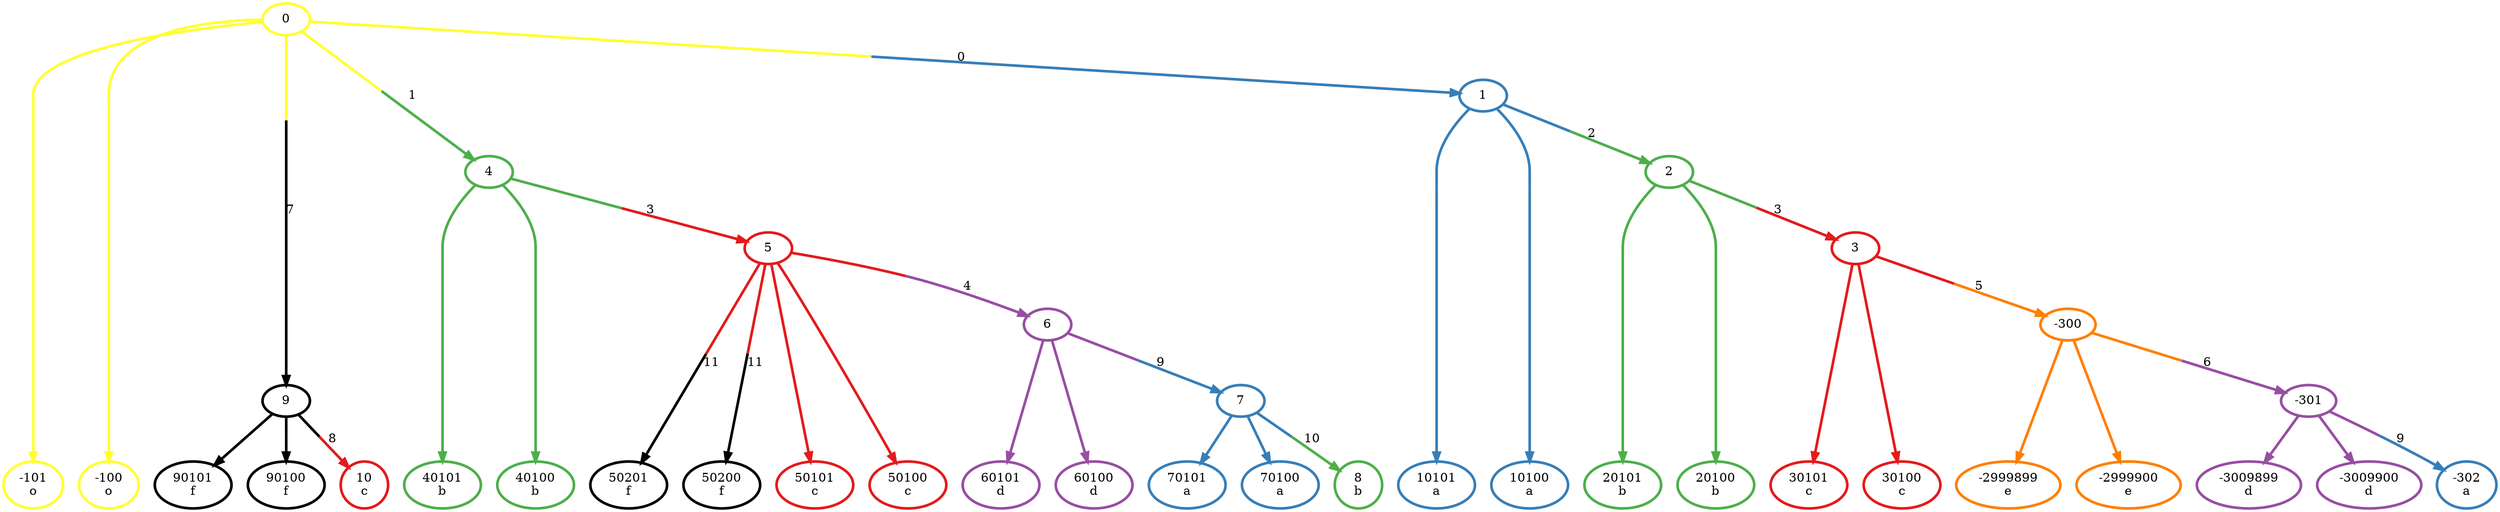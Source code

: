 digraph T {
	{
		rank=same
		0 [penwidth=3,colorscheme=set19,color=2,label="70101\na"]
		1 [penwidth=3,colorscheme=set19,color=2,label="70100\na"]
		2 [penwidth=3,colorscheme=set19,color=3,label="8\nb"]
		3 [penwidth=3,colorscheme=set19,color=4,label="60101\nd"]
		4 [penwidth=3,colorscheme=set19,color=4,label="60100\nd"]
		5 [penwidth=3,colorscheme=set19,color=0,label="50201\nf"]
		6 [penwidth=3,colorscheme=set19,color=0,label="50200\nf"]
		7 [penwidth=3,colorscheme=set19,color=1,label="50101\nc"]
		8 [penwidth=3,colorscheme=set19,color=1,label="50100\nc"]
		9 [penwidth=3,colorscheme=set19,color=4,label="-3009899\nd"]
		10 [penwidth=3,colorscheme=set19,color=4,label="-3009900\nd"]
		11 [penwidth=3,colorscheme=set19,color=2,label="-302\na"]
		12 [penwidth=3,colorscheme=set19,color=5,label="-2999899\ne"]
		13 [penwidth=3,colorscheme=set19,color=5,label="-2999900\ne"]
		14 [penwidth=3,colorscheme=set19,color=1,label="30101\nc"]
		15 [penwidth=3,colorscheme=set19,color=1,label="30100\nc"]
		16 [penwidth=3,colorscheme=set19,color=3,label="20101\nb"]
		17 [penwidth=3,colorscheme=set19,color=3,label="20100\nb"]
		18 [penwidth=3,colorscheme=set19,color=0,label="90101\nf"]
		19 [penwidth=3,colorscheme=set19,color=0,label="90100\nf"]
		20 [penwidth=3,colorscheme=set19,color=1,label="10\nc"]
		21 [penwidth=3,colorscheme=set19,color=3,label="40101\nb"]
		22 [penwidth=3,colorscheme=set19,color=3,label="40100\nb"]
		23 [penwidth=3,colorscheme=set19,color=2,label="10101\na"]
		24 [penwidth=3,colorscheme=set19,color=2,label="10100\na"]
		25 [penwidth=3,colorscheme=set19,color=6,label="-101\no"]
		26 [penwidth=3,colorscheme=set19,color=6,label="-100\no"]
	}
	27 [penwidth=3,colorscheme=set19,color=2,label="7"]
	28 [penwidth=3,colorscheme=set19,color=4,label="6"]
	29 [penwidth=3,colorscheme=set19,color=1,label="5"]
	30 [penwidth=3,colorscheme=set19,color=4,label="-301"]
	31 [penwidth=3,colorscheme=set19,color=5,label="-300"]
	32 [penwidth=3,colorscheme=set19,color=1,label="3"]
	33 [penwidth=3,colorscheme=set19,color=3,label="2"]
	34 [penwidth=3,colorscheme=set19,color=0,label="9"]
	35 [penwidth=3,colorscheme=set19,color=3,label="4"]
	36 [penwidth=3,colorscheme=set19,color=2,label="1"]
	37 [penwidth=3,colorscheme=set19,color=6,label="0"]
	27 -> 0 [penwidth=3,colorscheme=set19,color="2;0.5:2"]
	27 -> 1 [penwidth=3,colorscheme=set19,color="2;0.5:2"]
	27 -> 2 [penwidth=3,colorscheme=set19,color="2;0.5:3",label="10"]
	28 -> 3 [penwidth=3,colorscheme=set19,color="4;0.5:4"]
	28 -> 4 [penwidth=3,colorscheme=set19,color="4;0.5:4"]
	28 -> 27 [penwidth=3,colorscheme=set19,color="4;0.5:2",label="9"]
	29 -> 5 [penwidth=3,colorscheme=set19,color="1;0.5:0",label="11"]
	29 -> 6 [penwidth=3,colorscheme=set19,color="1;0.5:0",label="11"]
	29 -> 7 [penwidth=3,colorscheme=set19,color="1;0.5:1"]
	29 -> 8 [penwidth=3,colorscheme=set19,color="1;0.5:1"]
	29 -> 28 [penwidth=3,colorscheme=set19,color="1;0.5:4",label="4"]
	30 -> 9 [penwidth=3,colorscheme=set19,color="4;0.5:4"]
	30 -> 10 [penwidth=3,colorscheme=set19,color="4;0.5:4"]
	30 -> 11 [penwidth=3,colorscheme=set19,color="4;0.5:2",label="9"]
	31 -> 12 [penwidth=3,colorscheme=set19,color="5;0.5:5"]
	31 -> 13 [penwidth=3,colorscheme=set19,color="5;0.5:5"]
	31 -> 30 [penwidth=3,colorscheme=set19,color="5;0.5:4",label="6"]
	32 -> 14 [penwidth=3,colorscheme=set19,color="1;0.5:1"]
	32 -> 15 [penwidth=3,colorscheme=set19,color="1;0.5:1"]
	32 -> 31 [penwidth=3,colorscheme=set19,color="1;0.5:5",label="5"]
	33 -> 16 [penwidth=3,colorscheme=set19,color="3;0.5:3"]
	33 -> 17 [penwidth=3,colorscheme=set19,color="3;0.5:3"]
	33 -> 32 [penwidth=3,colorscheme=set19,color="3;0.5:1",label="3"]
	34 -> 18 [penwidth=3,colorscheme=set19,color="0;0.5:0"]
	34 -> 19 [penwidth=3,colorscheme=set19,color="0;0.5:0"]
	34 -> 20 [penwidth=3,colorscheme=set19,color="0;0.5:1",label="8"]
	35 -> 21 [penwidth=3,colorscheme=set19,color="3;0.5:3"]
	35 -> 22 [penwidth=3,colorscheme=set19,color="3;0.5:3"]
	35 -> 29 [penwidth=3,colorscheme=set19,color="3;0.5:1",label="3"]
	36 -> 23 [penwidth=3,colorscheme=set19,color="2;0.5:2"]
	36 -> 24 [penwidth=3,colorscheme=set19,color="2;0.5:2"]
	36 -> 33 [penwidth=3,colorscheme=set19,color="2;0.5:3",label="2"]
	37 -> 25 [penwidth=3,colorscheme=set19,color="6;0.5:6"]
	37 -> 26 [penwidth=3,colorscheme=set19,color="6;0.5:6"]
	37 -> 34 [penwidth=3,colorscheme=set19,color="6;0.5:0",label="7"]
	37 -> 35 [penwidth=3,colorscheme=set19,color="6;0.5:3",label="1"]
	37 -> 36 [penwidth=3,colorscheme=set19,color="6;0.5:2",label="0"]
}
